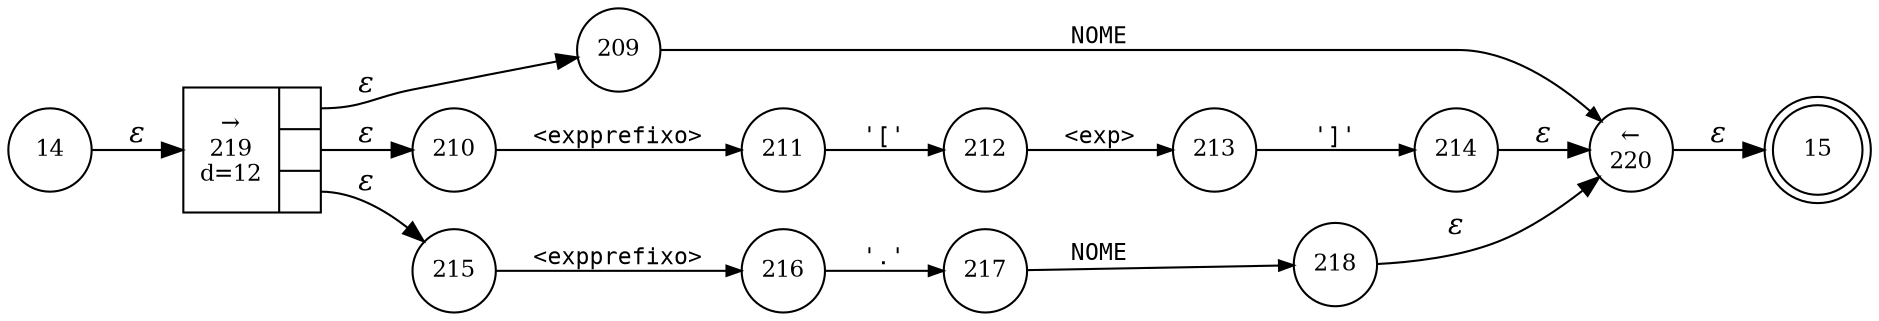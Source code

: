 digraph ATN {
rankdir=LR;
s15[fontsize=11, label="15", shape=doublecircle, fixedsize=true, width=.6];
s220[fontsize=11,label="&larr;\n220", shape=circle, fixedsize=true, width=.55, peripheries=1];
s216[fontsize=11,label="216", shape=circle, fixedsize=true, width=.55, peripheries=1];
s217[fontsize=11,label="217", shape=circle, fixedsize=true, width=.55, peripheries=1];
s218[fontsize=11,label="218", shape=circle, fixedsize=true, width=.55, peripheries=1];
s219[fontsize=11,label="{&rarr;\n219\nd=12|{<p0>|<p1>|<p2>}}", shape=record, fixedsize=false, peripheries=1];
s212[fontsize=11,label="212", shape=circle, fixedsize=true, width=.55, peripheries=1];
s213[fontsize=11,label="213", shape=circle, fixedsize=true, width=.55, peripheries=1];
s214[fontsize=11,label="214", shape=circle, fixedsize=true, width=.55, peripheries=1];
s215[fontsize=11,label="215", shape=circle, fixedsize=true, width=.55, peripheries=1];
s209[fontsize=11,label="209", shape=circle, fixedsize=true, width=.55, peripheries=1];
s210[fontsize=11,label="210", shape=circle, fixedsize=true, width=.55, peripheries=1];
s14[fontsize=11,label="14", shape=circle, fixedsize=true, width=.55, peripheries=1];
s211[fontsize=11,label="211", shape=circle, fixedsize=true, width=.55, peripheries=1];
s14 -> s219 [fontname="Times-Italic", label="&epsilon;"];
s219:p0 -> s209 [fontname="Times-Italic", label="&epsilon;"];
s219:p1 -> s210 [fontname="Times-Italic", label="&epsilon;"];
s219:p2 -> s215 [fontname="Times-Italic", label="&epsilon;"];
s209 -> s220 [fontsize=11, fontname="Courier", arrowsize=.7, label = "NOME", arrowhead = normal];
s210 -> s211 [fontsize=11, fontname="Courier", arrowsize=.7, label = "<expprefixo>", arrowhead = normal];
s215 -> s216 [fontsize=11, fontname="Courier", arrowsize=.7, label = "<expprefixo>", arrowhead = normal];
s220 -> s15 [fontname="Times-Italic", label="&epsilon;"];
s211 -> s212 [fontsize=11, fontname="Courier", arrowsize=.7, label = "'['", arrowhead = normal];
s216 -> s217 [fontsize=11, fontname="Courier", arrowsize=.7, label = "'.'", arrowhead = normal];
s212 -> s213 [fontsize=11, fontname="Courier", arrowsize=.7, label = "<exp>", arrowhead = normal];
s217 -> s218 [fontsize=11, fontname="Courier", arrowsize=.7, label = "NOME", arrowhead = normal];
s213 -> s214 [fontsize=11, fontname="Courier", arrowsize=.7, label = "']'", arrowhead = normal];
s218 -> s220 [fontname="Times-Italic", label="&epsilon;"];
s214 -> s220 [fontname="Times-Italic", label="&epsilon;"];
}